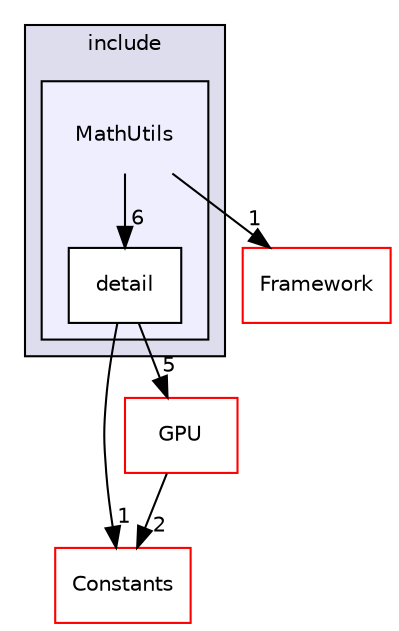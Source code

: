 digraph "/home/travis/build/AliceO2Group/AliceO2/Common/MathUtils/include/MathUtils" {
  bgcolor=transparent;
  compound=true
  node [ fontsize="10", fontname="Helvetica"];
  edge [ labelfontsize="10", labelfontname="Helvetica"];
  subgraph clusterdir_a8353808d0468577e29de121914e6940 {
    graph [ bgcolor="#ddddee", pencolor="black", label="include" fontname="Helvetica", fontsize="10", URL="dir_a8353808d0468577e29de121914e6940.html"]
  subgraph clusterdir_23c27c77d2172bac1b174c3c1a070dcb {
    graph [ bgcolor="#eeeeff", pencolor="black", label="" URL="dir_23c27c77d2172bac1b174c3c1a070dcb.html"];
    dir_23c27c77d2172bac1b174c3c1a070dcb [shape=plaintext label="MathUtils"];
    dir_5a3d183d62e616cbba6c610c1047d5c5 [shape=box label="detail" color="black" fillcolor="white" style="filled" URL="dir_5a3d183d62e616cbba6c610c1047d5c5.html"];
  }
  }
  dir_6595de266f53d2529c2724716663252d [shape=box label="Constants" color="red" URL="dir_6595de266f53d2529c2724716663252d.html"];
  dir_f511f1e9c03c071966ae594f00bbc5e0 [shape=box label="GPU" color="red" URL="dir_f511f1e9c03c071966ae594f00bbc5e0.html"];
  dir_bcbb2cf9a3d3d83e5515c82071a07177 [shape=box label="Framework" color="red" URL="dir_bcbb2cf9a3d3d83e5515c82071a07177.html"];
  dir_5a3d183d62e616cbba6c610c1047d5c5->dir_6595de266f53d2529c2724716663252d [headlabel="1", labeldistance=1.5 headhref="dir_000048_000037.html"];
  dir_5a3d183d62e616cbba6c610c1047d5c5->dir_f511f1e9c03c071966ae594f00bbc5e0 [headlabel="5", labeldistance=1.5 headhref="dir_000048_000740.html"];
  dir_23c27c77d2172bac1b174c3c1a070dcb->dir_5a3d183d62e616cbba6c610c1047d5c5 [headlabel="6", labeldistance=1.5 headhref="dir_000047_000048.html"];
  dir_23c27c77d2172bac1b174c3c1a070dcb->dir_bcbb2cf9a3d3d83e5515c82071a07177 [headlabel="1", labeldistance=1.5 headhref="dir_000047_000063.html"];
  dir_f511f1e9c03c071966ae594f00bbc5e0->dir_6595de266f53d2529c2724716663252d [headlabel="2", labeldistance=1.5 headhref="dir_000740_000037.html"];
}
